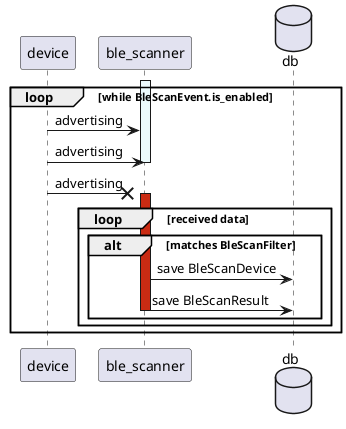 @startuml "django-bleak-interval"
participant device
participant ble_scanner
database db

loop while BleScanEvent.is_enabled
    activate ble_scanner #EBFAFC
    device -> ble_scanner: advertising
    device -> ble_scanner: advertising
    deactivate ble_scanner
    device -x ble_scanner: advertising
    activate ble_scanner #CA2B13
    loop received data
        alt matches BleScanFilter
            ble_scanner -> db: save BleScanDevice
            ble_scanner -> db: save BleScanResult
            deactivate ble_scanner
        end
    end
end


@enduml
